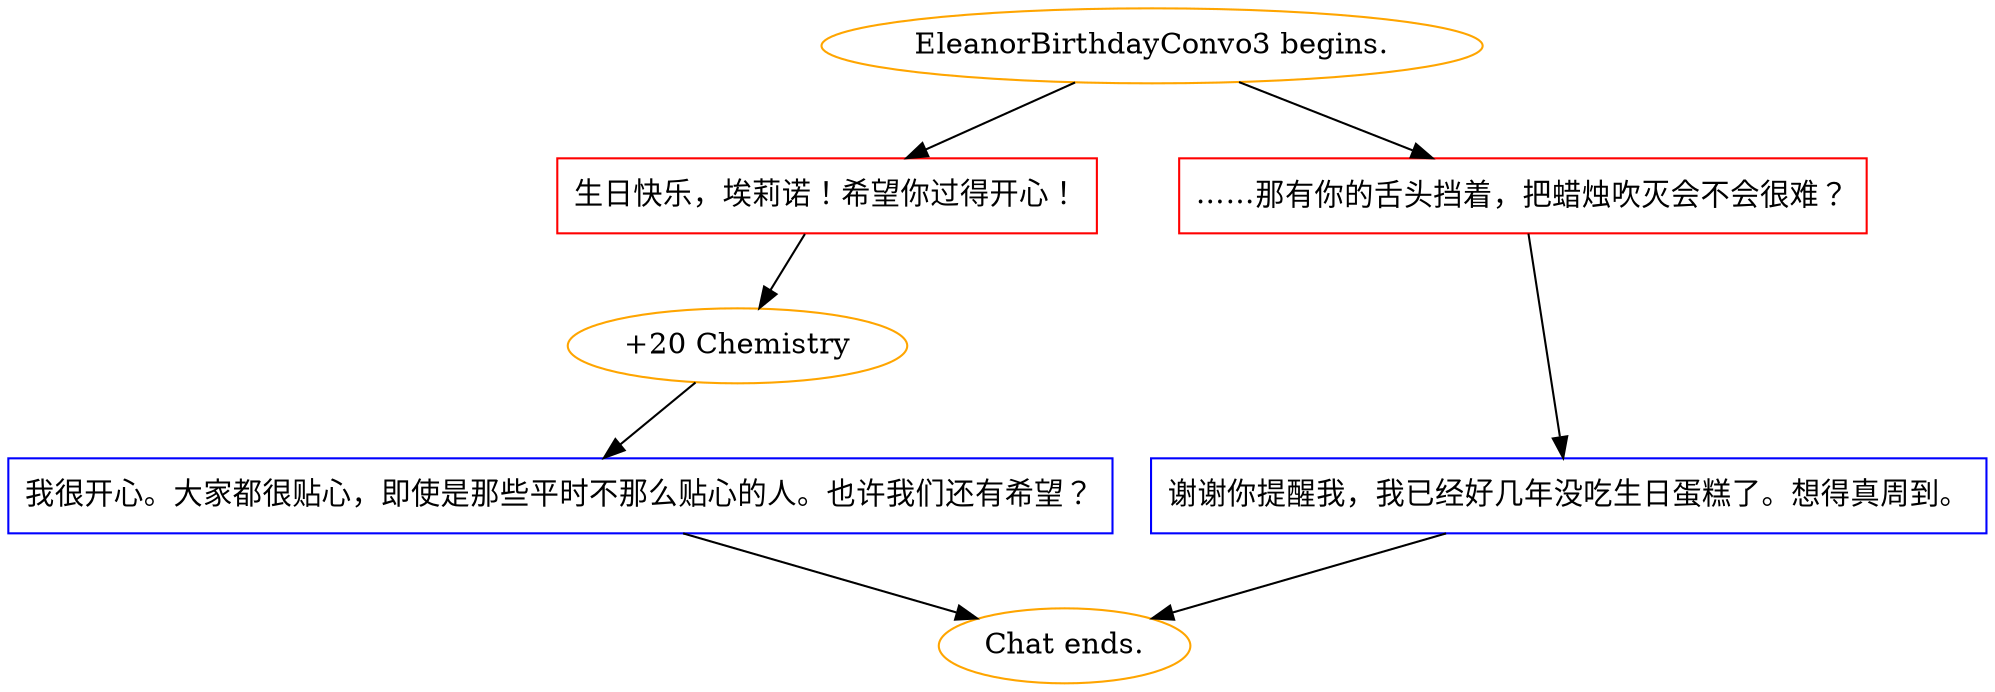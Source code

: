 digraph {
	"EleanorBirthdayConvo3 begins." [color=orange];
		"EleanorBirthdayConvo3 begins." -> j1750506581;
		"EleanorBirthdayConvo3 begins." -> j4256267948;
	j1750506581 [label="生日快乐，埃莉诺！希望你过得开心！",shape=box,color=red];
		j1750506581 -> j1591897978;
	j4256267948 [label="……那有你的舌头挡着，把蜡烛吹灭会不会很难？",shape=box,color=red];
		j4256267948 -> j352828621;
	j1591897978 [label="+20 Chemistry",color=orange];
		j1591897978 -> j1589204150;
	j352828621 [label="谢谢你提醒我，我已经好几年没吃生日蛋糕了。想得真周到。",shape=box,color=blue];
		j352828621 -> "Chat ends.";
	j1589204150 [label="我很开心。大家都很贴心，即使是那些平时不那么贴心的人。也许我们还有希望？",shape=box,color=blue];
		j1589204150 -> "Chat ends.";
	"Chat ends." [color=orange];
}